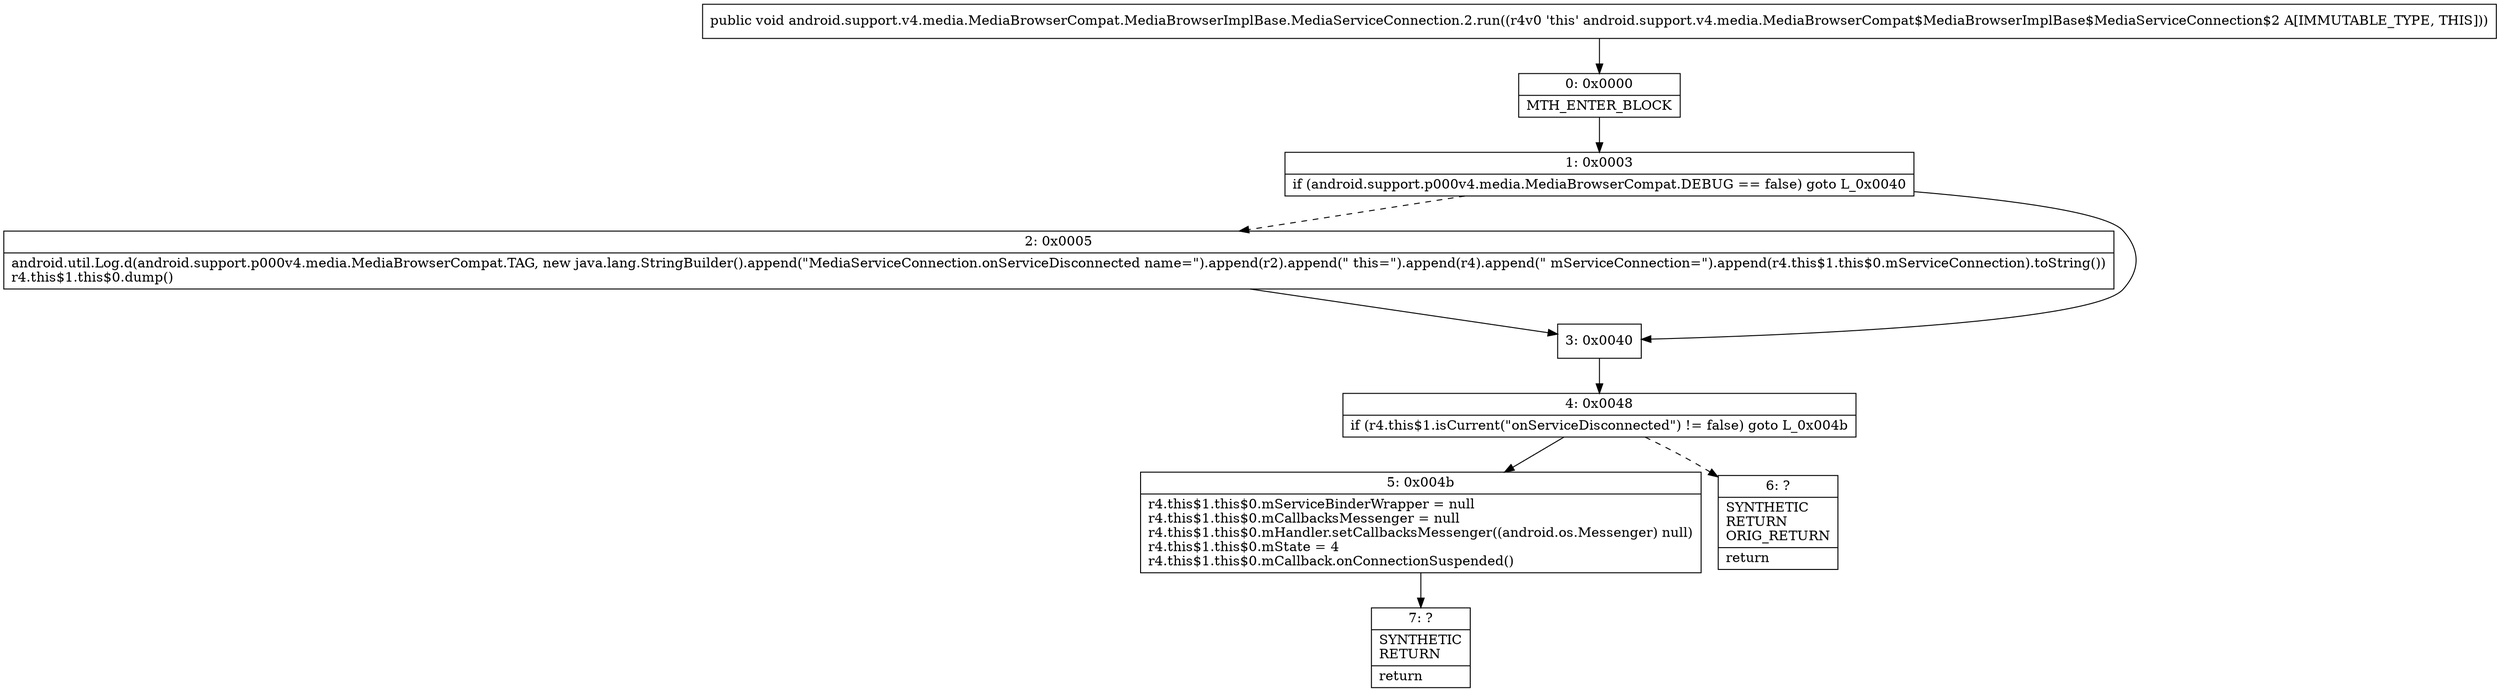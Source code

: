 digraph "CFG forandroid.support.v4.media.MediaBrowserCompat.MediaBrowserImplBase.MediaServiceConnection.2.run()V" {
Node_0 [shape=record,label="{0\:\ 0x0000|MTH_ENTER_BLOCK\l}"];
Node_1 [shape=record,label="{1\:\ 0x0003|if (android.support.p000v4.media.MediaBrowserCompat.DEBUG == false) goto L_0x0040\l}"];
Node_2 [shape=record,label="{2\:\ 0x0005|android.util.Log.d(android.support.p000v4.media.MediaBrowserCompat.TAG, new java.lang.StringBuilder().append(\"MediaServiceConnection.onServiceDisconnected name=\").append(r2).append(\" this=\").append(r4).append(\" mServiceConnection=\").append(r4.this$1.this$0.mServiceConnection).toString())\lr4.this$1.this$0.dump()\l}"];
Node_3 [shape=record,label="{3\:\ 0x0040}"];
Node_4 [shape=record,label="{4\:\ 0x0048|if (r4.this$1.isCurrent(\"onServiceDisconnected\") != false) goto L_0x004b\l}"];
Node_5 [shape=record,label="{5\:\ 0x004b|r4.this$1.this$0.mServiceBinderWrapper = null\lr4.this$1.this$0.mCallbacksMessenger = null\lr4.this$1.this$0.mHandler.setCallbacksMessenger((android.os.Messenger) null)\lr4.this$1.this$0.mState = 4\lr4.this$1.this$0.mCallback.onConnectionSuspended()\l}"];
Node_6 [shape=record,label="{6\:\ ?|SYNTHETIC\lRETURN\lORIG_RETURN\l|return\l}"];
Node_7 [shape=record,label="{7\:\ ?|SYNTHETIC\lRETURN\l|return\l}"];
MethodNode[shape=record,label="{public void android.support.v4.media.MediaBrowserCompat.MediaBrowserImplBase.MediaServiceConnection.2.run((r4v0 'this' android.support.v4.media.MediaBrowserCompat$MediaBrowserImplBase$MediaServiceConnection$2 A[IMMUTABLE_TYPE, THIS])) }"];
MethodNode -> Node_0;
Node_0 -> Node_1;
Node_1 -> Node_2[style=dashed];
Node_1 -> Node_3;
Node_2 -> Node_3;
Node_3 -> Node_4;
Node_4 -> Node_5;
Node_4 -> Node_6[style=dashed];
Node_5 -> Node_7;
}

